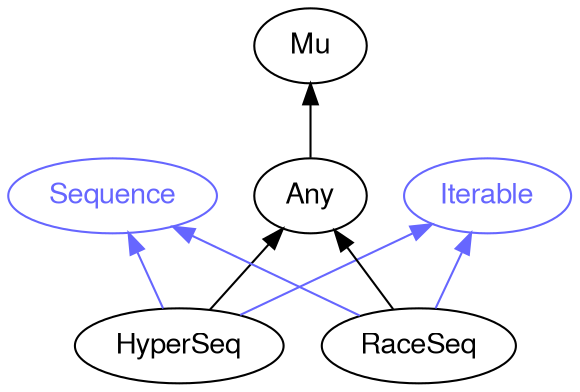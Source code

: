 digraph "perl6-type-graph" {
    rankdir=BT;
    splines=polyline;
    overlap=false; 
    // Types
    "Sequence" [color="#6666FF", fontcolor="#6666FF", href="/type/Sequence", fontname="FreeSans"];
    "Mu" [color="#000000", fontcolor="#000000", href="/type/Mu", fontname="FreeSans"];
    "Any" [color="#000000", fontcolor="#000000", href="/type/Any", fontname="FreeSans"];
    "Iterable" [color="#6666FF", fontcolor="#6666FF", href="/type/Iterable", fontname="FreeSans"];
    "HyperSeq" [color="#000000", fontcolor="#000000", href="/type/HyperSeq", fontname="FreeSans"];
    "RaceSeq" [color="#000000", fontcolor="#000000", href="/type/RaceSeq", fontname="FreeSans"];

    // Superclasses
    "Any" -> "Mu" [color="#000000"];
    "HyperSeq" -> "Any" [color="#000000"];
    "RaceSeq" -> "Any" [color="#000000"];

    // Roles
    "HyperSeq" -> "Iterable" [color="#6666FF"];
    "HyperSeq" -> "Sequence" [color="#6666FF"];
    "RaceSeq" -> "Iterable" [color="#6666FF"];
    "RaceSeq" -> "Sequence" [color="#6666FF"];
}
